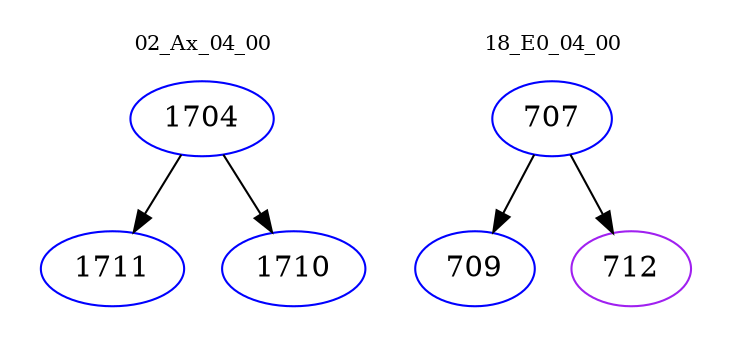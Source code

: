digraph{
subgraph cluster_0 {
color = white
label = "02_Ax_04_00";
fontsize=10;
T0_1704 [label="1704", color="blue"]
T0_1704 -> T0_1711 [color="black"]
T0_1711 [label="1711", color="blue"]
T0_1704 -> T0_1710 [color="black"]
T0_1710 [label="1710", color="blue"]
}
subgraph cluster_1 {
color = white
label = "18_E0_04_00";
fontsize=10;
T1_707 [label="707", color="blue"]
T1_707 -> T1_709 [color="black"]
T1_709 [label="709", color="blue"]
T1_707 -> T1_712 [color="black"]
T1_712 [label="712", color="purple"]
}
}
